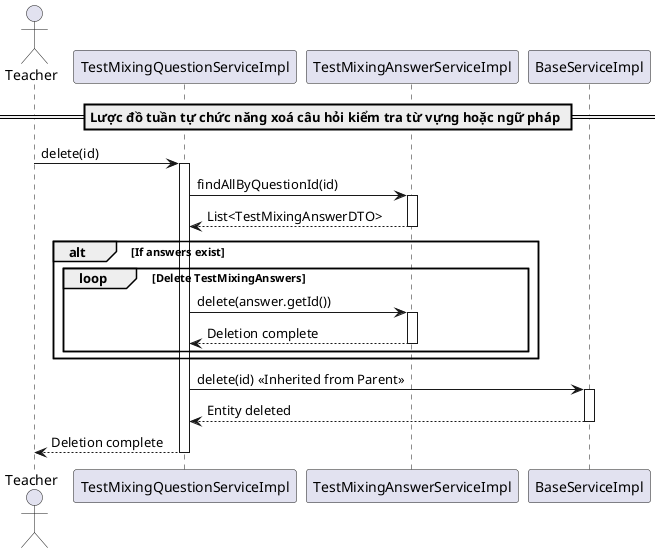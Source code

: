 @startuml deleteTestMixingQuestion

actor Teacher
participant "TestMixingQuestionServiceImpl" as TestMixingQuestionService
participant "TestMixingAnswerServiceImpl" as TestMixingAnswerService
participant "BaseServiceImpl" as BaseService


== Lược đồ tuần tự chức năng xoá câu hỏi kiểm tra từ vựng hoặc ngữ pháp ==
Teacher -> TestMixingQuestionService: delete(id)
activate TestMixingQuestionService

TestMixingQuestionService -> TestMixingAnswerService: findAllByQuestionId(id)
activate TestMixingAnswerService
TestMixingAnswerService --> TestMixingQuestionService: List<TestMixingAnswerDTO>
deactivate TestMixingAnswerService

alt If answers exist
    loop Delete TestMixingAnswers
        TestMixingQuestionService -> TestMixingAnswerService: delete(answer.getId())
        activate TestMixingAnswerService
        TestMixingAnswerService --> TestMixingQuestionService: Deletion complete
        deactivate TestMixingAnswerService
    end
end

TestMixingQuestionService -> BaseService: delete(id) << Inherited from Parent >>
activate BaseService
BaseService --> TestMixingQuestionService: Entity deleted
deactivate BaseService

TestMixingQuestionService --> Teacher: Deletion complete
deactivate TestMixingQuestionService

@enduml
